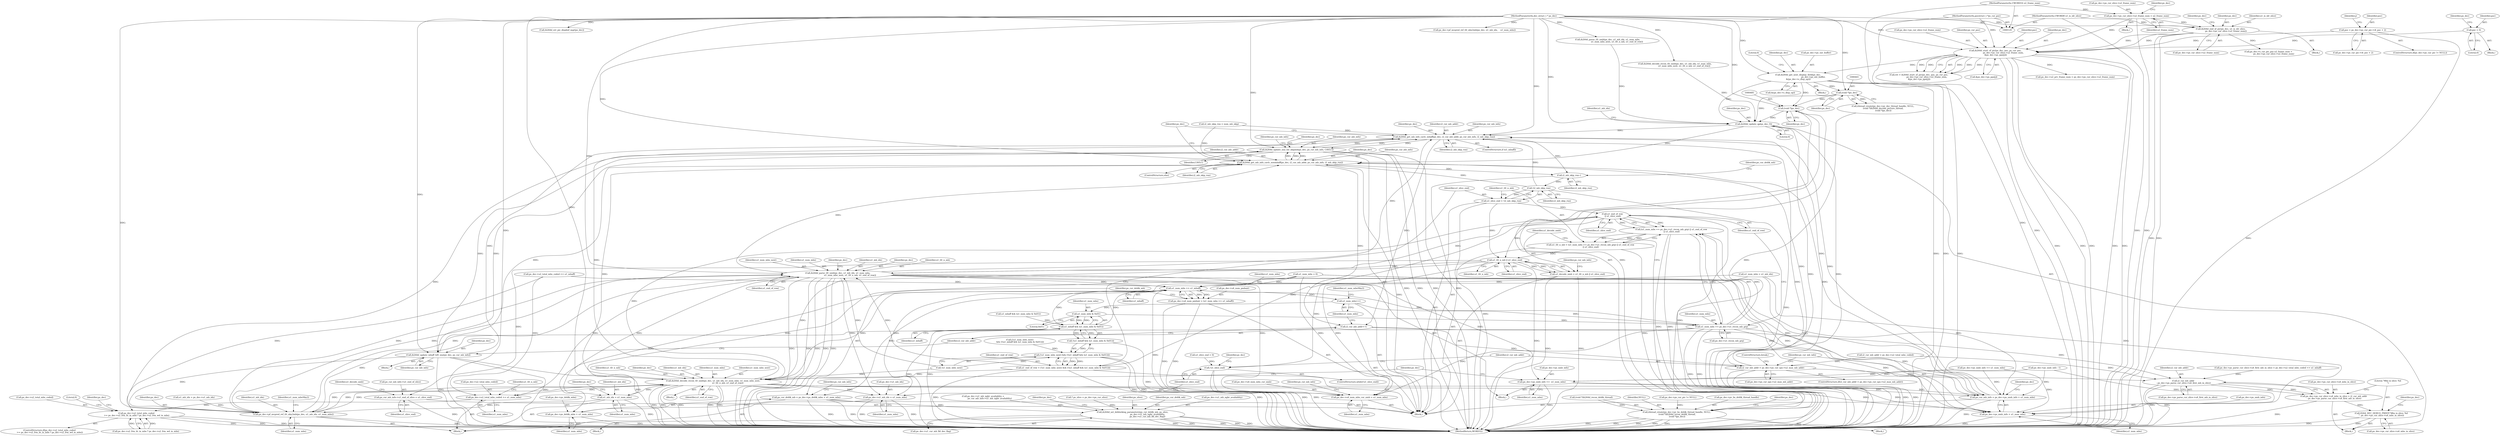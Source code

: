 digraph "0_Android_a78887bcffbc2995cf9ed72e0697acf560875e9e_1@pointer" {
"1000484" [label="(Call,(void *)ps_dec)"];
"1000385" [label="(Call,ih264d_get_next_display_field(ps_dec,\n                                              ps_dec->ps_out_buffer,\n &(ps_dec->s_disp_op)))"];
"1000346" [label="(Call,ih264d_start_of_pic(ps_dec, poc, ps_cur_poc,\n                        ps_dec->ps_cur_slice->u2_frame_num,\n &ps_dec->ps_pps[j]))"];
"1000234" [label="(Call,ih264d_end_of_pic(ps_dec, u1_is_idr_slice,\n                ps_dec->ps_cur_slice->u2_frame_num))"];
"1000130" [label="(MethodParameterIn,dec_struct_t * ps_dec)"];
"1000132" [label="(MethodParameterIn,UWORD8 u1_is_idr_slice)"];
"1000221" [label="(Call,ps_dec->ps_cur_slice->u2_frame_num = u2_frame_num)"];
"1000133" [label="(MethodParameterIn,UWORD16 u2_frame_num)"];
"1000288" [label="(Call,poc = ps_dec->ps_cur_pic->i4_poc + 2)"];
"1000257" [label="(Call,poc = 0)"];
"1000134" [label="(MethodParameterIn,pocstruct_t *ps_cur_poc)"];
"1000440" [label="(Call,(void *)ps_dec)"];
"1000476" [label="(Call,ithread_create(ps_dec->pv_bs_deblk_thread_handle, NULL,\n (void *)ih264d_recon_deblk_thread,\n (void *)ps_dec))"];
"1000958" [label="(Call,ih264d_update_qp(ps_dec, 0))"];
"1001056" [label="(Call,ih264d_get_mb_info_cavlc_mbaff(ps_dec, i2_cur_mb_addr, ps_cur_mb_info, i2_mb_skip_run))"];
"1001127" [label="(Call,ih264d_update_nnz_for_skipmb(ps_dec, ps_cur_mb_info, CAVLC))"];
"1001062" [label="(Call,ih264d_get_mb_info_cavlc_nonmbaff(ps_dec, i2_cur_mb_addr, ps_cur_mb_info, i2_mb_skip_run))"];
"1001143" [label="(Call,i2_mb_skip_run--)"];
"1001188" [label="(Call,!i2_mb_skip_run)"];
"1001186" [label="(Call,u1_slice_end = !i2_mb_skip_run)"];
"1001198" [label="(Call,u1_end_of_row\n || u1_slice_end)"];
"1001192" [label="(Call,(u1_num_mbs == ps_dec->u1_recon_mb_grp) || u1_end_of_row\n || u1_slice_end)"];
"1001190" [label="(Call,u1_tfr_n_mb = (u1_num_mbs == ps_dec->u1_recon_mb_grp) || u1_end_of_row\n || u1_slice_end)"];
"1001203" [label="(Call,u1_tfr_n_mb || u1_slice_end)"];
"1000995" [label="(Call,!u1_slice_end)"];
"1001201" [label="(Call,u1_decode_nmb = u1_tfr_n_mb || u1_slice_end)"];
"1001206" [label="(Call,ps_cur_mb_info->u1_end_of_slice = u1_slice_end)"];
"1001238" [label="(Call,ih264d_parse_tfr_nmb(ps_dec, u1_mb_idx, u1_num_mbs,\n                                     u1_num_mbs_next, u1_tfr_n_mb, u1_end_of_row))"];
"1001008" [label="(Call,ps_cur_mb_info = ps_dec->ps_nmb_info + u1_num_mbs)"];
"1001010" [label="(Call,ps_dec->ps_nmb_info + u1_num_mbs)"];
"1001015" [label="(Call,ps_dec->u4_num_mbs_cur_nmb = u1_num_mbs)"];
"1001029" [label="(Call,u1_num_mbs >> u1_mbaff)"];
"1001025" [label="(Call,ps_dec->u4_num_pmbair = (u1_num_mbs >> u1_mbaff))"];
"1001032" [label="(Call,ps_cur_deblk_mb = ps_dec->ps_deblk_mbn + u1_num_mbs)"];
"1001074" [label="(Call,ih264d_set_deblocking_parameters(ps_cur_deblk_mb, ps_slice,\n                                             ps_dec->u1_mb_ngbr_availablity,\n                                             ps_dec->u1_cur_mb_fld_dec_flag))"];
"1001034" [label="(Call,ps_dec->ps_deblk_mbn + u1_num_mbs)"];
"1001160" [label="(Call,u1_num_mbs++)"];
"1001183" [label="(Call,u1_num_mbs & 0x01)"];
"1001181" [label="(Call,u1_mbaff && (u1_num_mbs & 0x01))"];
"1001180" [label="(Call,!(u1_mbaff && (u1_num_mbs & 0x01)))"];
"1001177" [label="(Call,(!u1_num_mbs_next) && (!(u1_mbaff && (u1_num_mbs & 0x01))))"];
"1001175" [label="(Call,u1_end_of_row = (!u1_num_mbs_next) && (!(u1_mbaff && (u1_num_mbs & 0x01))))"];
"1001252" [label="(Call,ih264d_decode_recon_tfr_nmb(ps_dec, u1_mb_idx, u1_num_mbs, u1_num_mbs_next,\n                                            u1_tfr_n_mb, u1_end_of_row))"];
"1001259" [label="(Call,ps_dec->u2_total_mbs_coded += u1_num_mbs)"];
"1001331" [label="(Call,ps_dec->u2_total_mbs_coded\n >= ps_dec->u2_frm_ht_in_mbs * ps_dec->u2_frm_wd_in_mbs)"];
"1001269" [label="(Call,u1_mb_idx = u1_num_mbs)"];
"1001214" [label="(Call,ps_dec->pf_mvpred_ref_tfr_nby2mb(ps_dec, u1_mb_idx, u1_num_mbs))"];
"1001272" [label="(Call,ps_dec->u1_mb_idx = u1_num_mbs)"];
"1001193" [label="(Call,u1_num_mbs == ps_dec->u1_recon_mb_grp)"];
"1001245" [label="(Call,ps_dec->ps_nmb_info +=  u1_num_mbs)"];
"1001158" [label="(Call,i2_cur_mb_addr++)"];
"1001000" [label="(Call,i2_cur_mb_addr > ps_dec->ps_cur_sps->u2_max_mb_addr)"];
"1001288" [label="(Call,i2_cur_mb_addr\n - ps_dec->ps_parse_cur_slice->u4_first_mb_in_slice)"];
"1001282" [label="(Call,ps_dec->ps_cur_slice->u4_mbs_in_slice = i2_cur_mb_addr\n - ps_dec->ps_parse_cur_slice->u4_first_mb_in_slice)"];
"1001295" [label="(Call,H264_DEC_DEBUG_PRINT(\"Mbs in slice: %d\n\", ps_dec->ps_cur_slice->u4_mbs_in_slice))"];
"1001155" [label="(Call,ih264d_update_mbaff_left_nnz(ps_dec, ps_cur_mb_info))"];
"1001296" [label="(Literal,\"Mbs in slice: %d\n\")"];
"1000242" [label="(Call,ps_dec->s_cur_pic_poc.u2_frame_num =\n                ps_dec->ps_cur_slice->u2_frame_num)"];
"1000385" [label="(Call,ih264d_get_next_display_field(ps_dec,\n                                              ps_dec->ps_out_buffer,\n &(ps_dec->s_disp_op)))"];
"1001065" [label="(Identifier,ps_cur_mb_info)"];
"1001212" [label="(Identifier,u1_decode_nmb)"];
"1001192" [label="(Call,(u1_num_mbs == ps_dec->u1_recon_mb_grp) || u1_end_of_row\n || u1_slice_end)"];
"1000486" [label="(Identifier,ps_dec)"];
"1000349" [label="(Identifier,ps_cur_poc)"];
"1000220" [label="(Block,)"];
"1001256" [label="(Identifier,u1_num_mbs_next)"];
"1000258" [label="(Identifier,poc)"];
"1001206" [label="(Call,ps_cur_mb_info->u1_end_of_slice = u1_slice_end)"];
"1001159" [label="(Identifier,i2_cur_mb_addr)"];
"1000257" [label="(Call,poc = 0)"];
"1001202" [label="(Identifier,u1_decode_nmb)"];
"1000386" [label="(Identifier,ps_dec)"];
"1001215" [label="(Identifier,ps_dec)"];
"1001144" [label="(Identifier,i2_mb_skip_run)"];
"1001130" [label="(Identifier,CAVLC)"];
"1001240" [label="(Identifier,u1_mb_idx)"];
"1001252" [label="(Call,ih264d_decode_recon_tfr_nmb(ps_dec, u1_mb_idx, u1_num_mbs, u1_num_mbs_next,\n                                            u1_tfr_n_mb, u1_end_of_row))"];
"1001073" [label="(Block,)"];
"1000290" [label="(Call,ps_dec->ps_cur_pic->i4_poc + 2)"];
"1001064" [label="(Identifier,i2_cur_mb_addr)"];
"1001025" [label="(Call,ps_dec->u4_num_pmbair = (u1_num_mbs >> u1_mbaff))"];
"1000390" [label="(Call,&(ps_dec->s_disp_op))"];
"1000346" [label="(Call,ih264d_start_of_pic(ps_dec, poc, ps_cur_poc,\n                        ps_dec->ps_cur_slice->u2_frame_num,\n &ps_dec->ps_pps[j]))"];
"1001203" [label="(Call,u1_tfr_n_mb || u1_slice_end)"];
"1001208" [label="(Identifier,ps_cur_mb_info)"];
"1001274" [label="(Identifier,ps_dec)"];
"1001214" [label="(Call,ps_dec->pf_mvpred_ref_tfr_nby2mb(ps_dec, u1_mb_idx, u1_num_mbs))"];
"1001074" [label="(Call,ih264d_set_deblocking_parameters(ps_cur_deblk_mb, ps_slice,\n                                             ps_dec->u1_mb_ngbr_availablity,\n                                             ps_dec->u1_cur_mb_fld_dec_flag))"];
"1001129" [label="(Identifier,ps_cur_mb_info)"];
"1001161" [label="(Identifier,u1_num_mbs)"];
"1000573" [label="(Call,ps_dec->u1_mb_ngbr_availablity =\n                    ps_cur_mb_info->u1_mb_ngbr_availablity)"];
"1001177" [label="(Call,(!u1_num_mbs_next) && (!(u1_mbaff && (u1_num_mbs & 0x01))))"];
"1000344" [label="(Call,ret = ih264d_start_of_pic(ps_dec, poc, ps_cur_poc,\n                        ps_dec->ps_cur_slice->u2_frame_num,\n &ps_dec->ps_pps[j]))"];
"1000541" [label="(Call,ps_dec->ps_nmb_info - 1)"];
"1001349" [label="(Literal,0)"];
"1001085" [label="(Identifier,ps_dec)"];
"1000470" [label="(Block,)"];
"1001175" [label="(Call,u1_end_of_row = (!u1_num_mbs_next) && (!(u1_mbaff && (u1_num_mbs & 0x01))))"];
"1000233" [label="(Block,)"];
"1001019" [label="(Identifier,u1_num_mbs)"];
"1001195" [label="(Call,ps_dec->u1_recon_mb_grp)"];
"1000634" [label="(Call,(!u1_num_mbs_next)\n && (!(u1_mbaff && (u1_num_mbs & 0x01))))"];
"1000958" [label="(Call,ih264d_update_qp(ps_dec, 0))"];
"1000132" [label="(MethodParameterIn,UWORD8 u1_is_idr_slice)"];
"1001063" [label="(Identifier,ps_dec)"];
"1001002" [label="(Call,ps_dec->ps_cur_sps->u2_max_mb_addr)"];
"1001035" [label="(Call,ps_dec->ps_deblk_mbn)"];
"1000234" [label="(Call,ih264d_end_of_pic(ps_dec, u1_is_idr_slice,\n                ps_dec->ps_cur_slice->u2_frame_num))"];
"1000484" [label="(Call,(void *)ps_dec)"];
"1001157" [label="(Identifier,ps_cur_mb_info)"];
"1001204" [label="(Identifier,u1_tfr_n_mb)"];
"1001289" [label="(Identifier,i2_cur_mb_addr)"];
"1001350" [label="(MethodReturn,WORD32)"];
"1001057" [label="(Identifier,ps_dec)"];
"1000236" [label="(Identifier,u1_is_idr_slice)"];
"1001261" [label="(Identifier,ps_dec)"];
"1000227" [label="(Identifier,u2_frame_num)"];
"1001014" [label="(Identifier,u1_num_mbs)"];
"1001245" [label="(Call,ps_dec->ps_nmb_info +=  u1_num_mbs)"];
"1001239" [label="(Identifier,ps_dec)"];
"1001259" [label="(Call,ps_dec->u2_total_mbs_coded += u1_num_mbs)"];
"1001295" [label="(Call,H264_DEC_DEBUG_PRINT(\"Mbs in slice: %d\n\", ps_dec->ps_cur_slice->u4_mbs_in_slice))"];
"1001237" [label="(Block,)"];
"1001331" [label="(Call,ps_dec->u2_total_mbs_coded\n >= ps_dec->u2_frm_ht_in_mbs * ps_dec->u2_frm_wd_in_mbs)"];
"1000971" [label="(Call,u1_num_mbs = u1_mb_idx)"];
"1001246" [label="(Call,ps_dec->ps_nmb_info)"];
"1001160" [label="(Call,u1_num_mbs++)"];
"1000962" [label="(Identifier,u1_mb_idx)"];
"1001243" [label="(Identifier,u1_tfr_n_mb)"];
"1001304" [label="(Identifier,ps_dec)"];
"1001265" [label="(Identifier,u1_tfr_n_mb)"];
"1000205" [label="(Call,ih264d_err_pic_dispbuf_mgr(ps_dec))"];
"1001242" [label="(Identifier,u1_num_mbs_next)"];
"1001345" [label="(Identifier,ps_dec)"];
"1001060" [label="(Identifier,i2_mb_skip_run)"];
"1000432" [label="(Call,ithread_create(ps_dec->pv_dec_thread_handle, NULL,\n (void *)ih264d_decode_picture_thread,\n (void *)ps_dec))"];
"1001244" [label="(Identifier,u1_end_of_row)"];
"1001022" [label="(Identifier,ps_cur_mb_info)"];
"1000164" [label="(Call,* ps_slice = ps_dec->ps_cur_slice)"];
"1000136" [label="(Block,)"];
"1001011" [label="(Call,ps_dec->ps_nmb_info)"];
"1001008" [label="(Call,ps_cur_mb_info = ps_dec->ps_nmb_info + u1_num_mbs)"];
"1000477" [label="(Call,ps_dec->pv_bs_deblk_thread_handle)"];
"1000245" [label="(Identifier,ps_dec)"];
"1001241" [label="(Identifier,u1_num_mbs)"];
"1001186" [label="(Call,u1_slice_end = !i2_mb_skip_run)"];
"1000489" [label="(Identifier,ps_dec)"];
"1001076" [label="(Identifier,ps_slice)"];
"1001155" [label="(Call,ih264d_update_mbaff_left_nnz(ps_dec, ps_cur_mb_info))"];
"1001181" [label="(Call,u1_mbaff && (u1_num_mbs & 0x01))"];
"1001263" [label="(Identifier,u1_num_mbs)"];
"1000959" [label="(Identifier,ps_dec)"];
"1001066" [label="(Identifier,i2_mb_skip_run)"];
"1000869" [label="(Call,ps_dec->ps_parse_cur_slice->u4_first_mb_in_slice = ps_dec->u2_total_mbs_coded << u1_mbaff)"];
"1000263" [label="(Identifier,ps_dec)"];
"1000288" [label="(Call,poc = ps_dec->ps_cur_pic->i4_poc + 2)"];
"1000231" [label="(Identifier,ps_dec)"];
"1001134" [label="(Identifier,ps_cur_mb_info)"];
"1000994" [label="(ControlStructure,while(!u1_slice_end))"];
"1001279" [label="(Identifier,ps_dec)"];
"1001185" [label="(Literal,0x01)"];
"1001187" [label="(Identifier,u1_slice_end)"];
"1000348" [label="(Identifier,poc)"];
"1000387" [label="(Call,ps_dec->ps_out_buffer)"];
"1001080" [label="(Call,ps_dec->u1_cur_mb_fld_dec_flag)"];
"1000961" [label="(Call,u1_mb_idx = ps_dec->u1_mb_idx)"];
"1001191" [label="(Identifier,u1_tfr_n_mb)"];
"1001332" [label="(Call,ps_dec->u2_total_mbs_coded)"];
"1001062" [label="(Call,ih264d_get_mb_info_cavlc_nonmbaff(ps_dec, i2_cur_mb_addr, ps_cur_mb_info, i2_mb_skip_run))"];
"1001257" [label="(Identifier,u1_tfr_n_mb)"];
"1001033" [label="(Identifier,ps_cur_deblk_mb)"];
"1001147" [label="(Identifier,ps_cur_deblk_mb)"];
"1001007" [label="(ControlStructure,break;)"];
"1001193" [label="(Call,u1_num_mbs == ps_dec->u1_recon_mb_grp)"];
"1001163" [label="(Identifier,u1_num_mbsNby2)"];
"1000130" [label="(MethodParameterIn,dec_struct_t * ps_dec)"];
"1001184" [label="(Identifier,u1_num_mbs)"];
"1001189" [label="(Identifier,i2_mb_skip_run)"];
"1000666" [label="(Call,ps_dec->ps_nmb_info += u1_num_mbs)"];
"1000222" [label="(Call,ps_dec->ps_cur_slice->u2_frame_num)"];
"1001330" [label="(ControlStructure,if(ps_dec->u2_total_mbs_coded\n >= ps_dec->u2_frm_ht_in_mbs * ps_dec->u2_frm_wd_in_mbs))"];
"1001009" [label="(Identifier,ps_cur_mb_info)"];
"1001194" [label="(Identifier,u1_num_mbs)"];
"1000995" [label="(Call,!u1_slice_end)"];
"1000480" [label="(Identifier,NULL)"];
"1001217" [label="(Identifier,u1_num_mbs)"];
"1000875" [label="(Call,ps_dec->u2_total_mbs_coded << u1_mbaff)"];
"1001058" [label="(Identifier,i2_cur_mb_addr)"];
"1001251" [label="(Block,)"];
"1000289" [label="(Identifier,poc)"];
"1001075" [label="(Identifier,ps_cur_deblk_mb)"];
"1001210" [label="(Identifier,u1_slice_end)"];
"1001253" [label="(Identifier,ps_dec)"];
"1001254" [label="(Identifier,u1_mb_idx)"];
"1001183" [label="(Call,u1_num_mbs & 0x01)"];
"1000133" [label="(MethodParameterIn,UWORD16 u2_frame_num)"];
"1001270" [label="(Identifier,u1_mb_idx)"];
"1000860" [label="(Call,ps_dec->u2_prv_frame_num = ps_dec->ps_cur_slice->u2_frame_num)"];
"1000996" [label="(Identifier,u1_slice_end)"];
"1001178" [label="(Call,!u1_num_mbs_next)"];
"1001026" [label="(Call,ps_dec->u4_num_pmbair)"];
"1001249" [label="(Identifier,u1_num_mbs)"];
"1001276" [label="(Identifier,u1_num_mbs)"];
"1001238" [label="(Call,ih264d_parse_tfr_nmb(ps_dec, u1_mb_idx, u1_num_mbs,\n                                     u1_num_mbs_next, u1_tfr_n_mb, u1_end_of_row))"];
"1001015" [label="(Call,ps_dec->u4_num_mbs_cur_nmb = u1_num_mbs)"];
"1001199" [label="(Identifier,u1_end_of_row)"];
"1001205" [label="(Identifier,u1_slice_end)"];
"1000476" [label="(Call,ithread_create(ps_dec->pv_bs_deblk_thread_handle, NULL,\n (void *)ih264d_recon_deblk_thread,\n (void *)ps_dec))"];
"1001128" [label="(Identifier,ps_dec)"];
"1000999" [label="(ControlStructure,if(i2_cur_mb_addr > ps_dec->ps_cur_sps->u2_max_mb_addr))"];
"1001056" [label="(Call,ih264d_get_mb_info_cavlc_mbaff(ps_dec, i2_cur_mb_addr, ps_cur_mb_info, i2_mb_skip_run))"];
"1000282" [label="(ControlStructure,if(ps_dec->ps_cur_pic != NULL))"];
"1000347" [label="(Identifier,ps_dec)"];
"1001207" [label="(Call,ps_cur_mb_info->u1_end_of_slice)"];
"1000253" [label="(Block,)"];
"1001247" [label="(Identifier,ps_dec)"];
"1001041" [label="(Identifier,ps_cur_mb_info)"];
"1001077" [label="(Call,ps_dec->u1_mb_ngbr_availablity)"];
"1001176" [label="(Identifier,u1_end_of_row)"];
"1001260" [label="(Call,ps_dec->u2_total_mbs_coded)"];
"1001288" [label="(Call,i2_cur_mb_addr\n - ps_dec->ps_parse_cur_slice->u4_first_mb_in_slice)"];
"1000283" [label="(Call,ps_dec->ps_cur_pic != NULL)"];
"1000134" [label="(MethodParameterIn,pocstruct_t *ps_cur_poc)"];
"1001297" [label="(Call,ps_dec->ps_cur_slice->u4_mbs_in_slice)"];
"1001290" [label="(Call,ps_dec->ps_parse_cur_slice->u4_first_mb_in_slice)"];
"1001054" [label="(ControlStructure,if (u1_mbaff))"];
"1000974" [label="(Call,u1_slice_end = 0)"];
"1001283" [label="(Call,ps_dec->ps_cur_slice->u4_mbs_in_slice)"];
"1001127" [label="(Call,ih264d_update_nnz_for_skipmb(ps_dec, ps_cur_mb_info, CAVLC))"];
"1000997" [label="(Block,)"];
"1000259" [label="(Literal,0)"];
"1001271" [label="(Identifier,u1_num_mbs)"];
"1001198" [label="(Call,u1_end_of_row\n || u1_slice_end)"];
"1000384" [label="(Block,)"];
"1001038" [label="(Identifier,u1_num_mbs)"];
"1000612" [label="(Call,ps_dec->pf_mvpred_ref_tfr_nby2mb(ps_dec, u1_mb_idx,    u1_num_mbs))"];
"1001061" [label="(ControlStructure,else)"];
"1000481" [label="(Call,(void *)ih264d_recon_deblk_thread)"];
"1001201" [label="(Call,u1_decode_nmb = u1_tfr_n_mb || u1_slice_end)"];
"1001180" [label="(Call,!(u1_mbaff && (u1_num_mbs & 0x01)))"];
"1000355" [label="(Call,&ps_dec->ps_pps[j])"];
"1000960" [label="(Literal,0)"];
"1001059" [label="(Identifier,ps_cur_mb_info)"];
"1001017" [label="(Identifier,ps_dec)"];
"1000221" [label="(Call,ps_dec->ps_cur_slice->u2_frame_num = u2_frame_num)"];
"1001216" [label="(Identifier,u1_mb_idx)"];
"1001255" [label="(Identifier,u1_num_mbs)"];
"1001034" [label="(Call,ps_dec->ps_deblk_mbn + u1_num_mbs)"];
"1001335" [label="(Call,ps_dec->u2_frm_ht_in_mbs * ps_dec->u2_frm_wd_in_mbs)"];
"1001190" [label="(Call,u1_tfr_n_mb = (u1_num_mbs == ps_dec->u1_recon_mb_grp) || u1_end_of_row\n || u1_slice_end)"];
"1001032" [label="(Call,ps_cur_deblk_mb = ps_dec->ps_deblk_mbn + u1_num_mbs)"];
"1001272" [label="(Call,ps_dec->u1_mb_idx = u1_num_mbs)"];
"1001219" [label="(Identifier,u1_num_mbsNby2)"];
"1001156" [label="(Identifier,ps_dec)"];
"1001158" [label="(Call,i2_cur_mb_addr++)"];
"1001269" [label="(Call,u1_mb_idx = u1_num_mbs)"];
"1001029" [label="(Call,u1_num_mbs >> u1_mbaff)"];
"1001282" [label="(Call,ps_dec->ps_cur_slice->u4_mbs_in_slice = i2_cur_mb_addr\n - ps_dec->ps_parse_cur_slice->u4_first_mb_in_slice)"];
"1001001" [label="(Identifier,i2_cur_mb_addr)"];
"1000298" [label="(Identifier,j)"];
"1000396" [label="(Literal,0)"];
"1000237" [label="(Call,ps_dec->ps_cur_slice->u2_frame_num)"];
"1001200" [label="(Identifier,u1_slice_end)"];
"1001266" [label="(Call,u1_num_mbs = 0)"];
"1000638" [label="(Call,u1_mbaff && (u1_num_mbs & 0x01))"];
"1001154" [label="(Block,)"];
"1001182" [label="(Identifier,u1_mbaff)"];
"1000991" [label="(Call,i2_mb_skip_run = num_mb_skip)"];
"1000986" [label="(Call,i2_cur_mb_addr = ps_dec->u2_total_mbs_coded)"];
"1000659" [label="(Call,ih264d_parse_tfr_nmb(ps_dec, u1_mb_idx, u1_num_mbs,\n                            u1_num_mbs_next, u1_tfr_n_mb, u1_end_of_row))"];
"1000235" [label="(Identifier,ps_dec)"];
"1001000" [label="(Call,i2_cur_mb_addr > ps_dec->ps_cur_sps->u2_max_mb_addr)"];
"1001016" [label="(Call,ps_dec->u4_num_mbs_cur_nmb)"];
"1000350" [label="(Call,ps_dec->ps_cur_slice->u2_frame_num)"];
"1001143" [label="(Call,i2_mb_skip_run--)"];
"1001031" [label="(Identifier,u1_mbaff)"];
"1001030" [label="(Identifier,u1_num_mbs)"];
"1001213" [label="(Block,)"];
"1000440" [label="(Call,(void *)ps_dec)"];
"1001010" [label="(Call,ps_dec->ps_nmb_info + u1_num_mbs)"];
"1001258" [label="(Identifier,u1_end_of_row)"];
"1001273" [label="(Call,ps_dec->u1_mb_idx)"];
"1000673" [label="(Call,ih264d_decode_recon_tfr_nmb(ps_dec, u1_mb_idx, u1_num_mbs,\n                            u1_num_mbs_next, u1_tfr_n_mb, u1_end_of_row))"];
"1001188" [label="(Call,!i2_mb_skip_run)"];
"1000442" [label="(Identifier,ps_dec)"];
"1001070" [label="(Identifier,ps_dec)"];
"1000484" -> "1000476"  [label="AST: "];
"1000484" -> "1000486"  [label="CFG: "];
"1000485" -> "1000484"  [label="AST: "];
"1000486" -> "1000484"  [label="AST: "];
"1000476" -> "1000484"  [label="CFG: "];
"1000484" -> "1000476"  [label="DDG: "];
"1000385" -> "1000484"  [label="DDG: "];
"1000440" -> "1000484"  [label="DDG: "];
"1000130" -> "1000484"  [label="DDG: "];
"1000484" -> "1000958"  [label="DDG: "];
"1000385" -> "1000384"  [label="AST: "];
"1000385" -> "1000390"  [label="CFG: "];
"1000386" -> "1000385"  [label="AST: "];
"1000387" -> "1000385"  [label="AST: "];
"1000390" -> "1000385"  [label="AST: "];
"1000396" -> "1000385"  [label="CFG: "];
"1000385" -> "1001350"  [label="DDG: "];
"1000385" -> "1001350"  [label="DDG: "];
"1000385" -> "1001350"  [label="DDG: "];
"1000346" -> "1000385"  [label="DDG: "];
"1000130" -> "1000385"  [label="DDG: "];
"1000385" -> "1000440"  [label="DDG: "];
"1000385" -> "1000958"  [label="DDG: "];
"1000346" -> "1000344"  [label="AST: "];
"1000346" -> "1000355"  [label="CFG: "];
"1000347" -> "1000346"  [label="AST: "];
"1000348" -> "1000346"  [label="AST: "];
"1000349" -> "1000346"  [label="AST: "];
"1000350" -> "1000346"  [label="AST: "];
"1000355" -> "1000346"  [label="AST: "];
"1000344" -> "1000346"  [label="CFG: "];
"1000346" -> "1001350"  [label="DDG: "];
"1000346" -> "1001350"  [label="DDG: "];
"1000346" -> "1001350"  [label="DDG: "];
"1000346" -> "1001350"  [label="DDG: "];
"1000346" -> "1001350"  [label="DDG: "];
"1000346" -> "1000344"  [label="DDG: "];
"1000346" -> "1000344"  [label="DDG: "];
"1000346" -> "1000344"  [label="DDG: "];
"1000346" -> "1000344"  [label="DDG: "];
"1000346" -> "1000344"  [label="DDG: "];
"1000234" -> "1000346"  [label="DDG: "];
"1000234" -> "1000346"  [label="DDG: "];
"1000130" -> "1000346"  [label="DDG: "];
"1000288" -> "1000346"  [label="DDG: "];
"1000257" -> "1000346"  [label="DDG: "];
"1000134" -> "1000346"  [label="DDG: "];
"1000221" -> "1000346"  [label="DDG: "];
"1000346" -> "1000860"  [label="DDG: "];
"1000234" -> "1000233"  [label="AST: "];
"1000234" -> "1000237"  [label="CFG: "];
"1000235" -> "1000234"  [label="AST: "];
"1000236" -> "1000234"  [label="AST: "];
"1000237" -> "1000234"  [label="AST: "];
"1000245" -> "1000234"  [label="CFG: "];
"1000234" -> "1001350"  [label="DDG: "];
"1000234" -> "1001350"  [label="DDG: "];
"1000130" -> "1000234"  [label="DDG: "];
"1000132" -> "1000234"  [label="DDG: "];
"1000221" -> "1000234"  [label="DDG: "];
"1000234" -> "1000242"  [label="DDG: "];
"1000130" -> "1000129"  [label="AST: "];
"1000130" -> "1001350"  [label="DDG: "];
"1000130" -> "1000205"  [label="DDG: "];
"1000130" -> "1000440"  [label="DDG: "];
"1000130" -> "1000612"  [label="DDG: "];
"1000130" -> "1000659"  [label="DDG: "];
"1000130" -> "1000673"  [label="DDG: "];
"1000130" -> "1000958"  [label="DDG: "];
"1000130" -> "1001056"  [label="DDG: "];
"1000130" -> "1001062"  [label="DDG: "];
"1000130" -> "1001127"  [label="DDG: "];
"1000130" -> "1001155"  [label="DDG: "];
"1000130" -> "1001214"  [label="DDG: "];
"1000130" -> "1001238"  [label="DDG: "];
"1000130" -> "1001252"  [label="DDG: "];
"1000132" -> "1000129"  [label="AST: "];
"1000132" -> "1001350"  [label="DDG: "];
"1000221" -> "1000220"  [label="AST: "];
"1000221" -> "1000227"  [label="CFG: "];
"1000222" -> "1000221"  [label="AST: "];
"1000227" -> "1000221"  [label="AST: "];
"1000231" -> "1000221"  [label="CFG: "];
"1000221" -> "1001350"  [label="DDG: "];
"1000133" -> "1000221"  [label="DDG: "];
"1000133" -> "1000129"  [label="AST: "];
"1000133" -> "1001350"  [label="DDG: "];
"1000288" -> "1000282"  [label="AST: "];
"1000288" -> "1000290"  [label="CFG: "];
"1000289" -> "1000288"  [label="AST: "];
"1000290" -> "1000288"  [label="AST: "];
"1000298" -> "1000288"  [label="CFG: "];
"1000288" -> "1001350"  [label="DDG: "];
"1000257" -> "1000253"  [label="AST: "];
"1000257" -> "1000259"  [label="CFG: "];
"1000258" -> "1000257"  [label="AST: "];
"1000259" -> "1000257"  [label="AST: "];
"1000263" -> "1000257"  [label="CFG: "];
"1000134" -> "1000129"  [label="AST: "];
"1000134" -> "1001350"  [label="DDG: "];
"1000440" -> "1000432"  [label="AST: "];
"1000440" -> "1000442"  [label="CFG: "];
"1000441" -> "1000440"  [label="AST: "];
"1000442" -> "1000440"  [label="AST: "];
"1000432" -> "1000440"  [label="CFG: "];
"1000440" -> "1000432"  [label="DDG: "];
"1000440" -> "1000958"  [label="DDG: "];
"1000476" -> "1000470"  [label="AST: "];
"1000477" -> "1000476"  [label="AST: "];
"1000480" -> "1000476"  [label="AST: "];
"1000481" -> "1000476"  [label="AST: "];
"1000489" -> "1000476"  [label="CFG: "];
"1000476" -> "1001350"  [label="DDG: "];
"1000476" -> "1001350"  [label="DDG: "];
"1000476" -> "1001350"  [label="DDG: "];
"1000476" -> "1001350"  [label="DDG: "];
"1000476" -> "1001350"  [label="DDG: "];
"1000432" -> "1000476"  [label="DDG: "];
"1000283" -> "1000476"  [label="DDG: "];
"1000481" -> "1000476"  [label="DDG: "];
"1000958" -> "1000136"  [label="AST: "];
"1000958" -> "1000960"  [label="CFG: "];
"1000959" -> "1000958"  [label="AST: "];
"1000960" -> "1000958"  [label="AST: "];
"1000962" -> "1000958"  [label="CFG: "];
"1000958" -> "1001350"  [label="DDG: "];
"1000958" -> "1001350"  [label="DDG: "];
"1000659" -> "1000958"  [label="DDG: "];
"1000673" -> "1000958"  [label="DDG: "];
"1000958" -> "1001056"  [label="DDG: "];
"1000958" -> "1001062"  [label="DDG: "];
"1001056" -> "1001054"  [label="AST: "];
"1001056" -> "1001060"  [label="CFG: "];
"1001057" -> "1001056"  [label="AST: "];
"1001058" -> "1001056"  [label="AST: "];
"1001059" -> "1001056"  [label="AST: "];
"1001060" -> "1001056"  [label="AST: "];
"1001070" -> "1001056"  [label="CFG: "];
"1001056" -> "1001350"  [label="DDG: "];
"1001252" -> "1001056"  [label="DDG: "];
"1001155" -> "1001056"  [label="DDG: "];
"1001238" -> "1001056"  [label="DDG: "];
"1001127" -> "1001056"  [label="DDG: "];
"1001000" -> "1001056"  [label="DDG: "];
"1001008" -> "1001056"  [label="DDG: "];
"1001188" -> "1001056"  [label="DDG: "];
"1000991" -> "1001056"  [label="DDG: "];
"1001056" -> "1001127"  [label="DDG: "];
"1001056" -> "1001127"  [label="DDG: "];
"1001056" -> "1001143"  [label="DDG: "];
"1001056" -> "1001158"  [label="DDG: "];
"1001127" -> "1000997"  [label="AST: "];
"1001127" -> "1001130"  [label="CFG: "];
"1001128" -> "1001127"  [label="AST: "];
"1001129" -> "1001127"  [label="AST: "];
"1001130" -> "1001127"  [label="AST: "];
"1001134" -> "1001127"  [label="CFG: "];
"1001127" -> "1001350"  [label="DDG: "];
"1001127" -> "1001350"  [label="DDG: "];
"1001127" -> "1001350"  [label="DDG: "];
"1001127" -> "1001350"  [label="DDG: "];
"1001127" -> "1001062"  [label="DDG: "];
"1001062" -> "1001127"  [label="DDG: "];
"1001062" -> "1001127"  [label="DDG: "];
"1001127" -> "1001155"  [label="DDG: "];
"1001127" -> "1001155"  [label="DDG: "];
"1001127" -> "1001214"  [label="DDG: "];
"1001062" -> "1001061"  [label="AST: "];
"1001062" -> "1001066"  [label="CFG: "];
"1001063" -> "1001062"  [label="AST: "];
"1001064" -> "1001062"  [label="AST: "];
"1001065" -> "1001062"  [label="AST: "];
"1001066" -> "1001062"  [label="AST: "];
"1001070" -> "1001062"  [label="CFG: "];
"1001062" -> "1001350"  [label="DDG: "];
"1001252" -> "1001062"  [label="DDG: "];
"1001155" -> "1001062"  [label="DDG: "];
"1001238" -> "1001062"  [label="DDG: "];
"1001000" -> "1001062"  [label="DDG: "];
"1001008" -> "1001062"  [label="DDG: "];
"1001188" -> "1001062"  [label="DDG: "];
"1000991" -> "1001062"  [label="DDG: "];
"1001062" -> "1001143"  [label="DDG: "];
"1001062" -> "1001158"  [label="DDG: "];
"1001143" -> "1000997"  [label="AST: "];
"1001143" -> "1001144"  [label="CFG: "];
"1001144" -> "1001143"  [label="AST: "];
"1001147" -> "1001143"  [label="CFG: "];
"1001143" -> "1001188"  [label="DDG: "];
"1001188" -> "1001186"  [label="AST: "];
"1001188" -> "1001189"  [label="CFG: "];
"1001189" -> "1001188"  [label="AST: "];
"1001186" -> "1001188"  [label="CFG: "];
"1001188" -> "1001350"  [label="DDG: "];
"1001188" -> "1001186"  [label="DDG: "];
"1001186" -> "1000997"  [label="AST: "];
"1001187" -> "1001186"  [label="AST: "];
"1001191" -> "1001186"  [label="CFG: "];
"1001186" -> "1001350"  [label="DDG: "];
"1001186" -> "1001198"  [label="DDG: "];
"1001186" -> "1001203"  [label="DDG: "];
"1001198" -> "1001192"  [label="AST: "];
"1001198" -> "1001199"  [label="CFG: "];
"1001198" -> "1001200"  [label="CFG: "];
"1001199" -> "1001198"  [label="AST: "];
"1001200" -> "1001198"  [label="AST: "];
"1001192" -> "1001198"  [label="CFG: "];
"1001198" -> "1001350"  [label="DDG: "];
"1001198" -> "1001192"  [label="DDG: "];
"1001198" -> "1001192"  [label="DDG: "];
"1001175" -> "1001198"  [label="DDG: "];
"1001198" -> "1001203"  [label="DDG: "];
"1001198" -> "1001238"  [label="DDG: "];
"1001198" -> "1001252"  [label="DDG: "];
"1001192" -> "1001190"  [label="AST: "];
"1001192" -> "1001193"  [label="CFG: "];
"1001193" -> "1001192"  [label="AST: "];
"1001190" -> "1001192"  [label="CFG: "];
"1001192" -> "1001350"  [label="DDG: "];
"1001192" -> "1001350"  [label="DDG: "];
"1001192" -> "1001190"  [label="DDG: "];
"1001192" -> "1001190"  [label="DDG: "];
"1001193" -> "1001192"  [label="DDG: "];
"1001193" -> "1001192"  [label="DDG: "];
"1001190" -> "1000997"  [label="AST: "];
"1001191" -> "1001190"  [label="AST: "];
"1001202" -> "1001190"  [label="CFG: "];
"1001190" -> "1001350"  [label="DDG: "];
"1001190" -> "1001203"  [label="DDG: "];
"1001203" -> "1001201"  [label="AST: "];
"1001203" -> "1001204"  [label="CFG: "];
"1001203" -> "1001205"  [label="CFG: "];
"1001204" -> "1001203"  [label="AST: "];
"1001205" -> "1001203"  [label="AST: "];
"1001201" -> "1001203"  [label="CFG: "];
"1001203" -> "1001350"  [label="DDG: "];
"1001203" -> "1000995"  [label="DDG: "];
"1001203" -> "1001201"  [label="DDG: "];
"1001203" -> "1001201"  [label="DDG: "];
"1001203" -> "1001206"  [label="DDG: "];
"1001203" -> "1001238"  [label="DDG: "];
"1001203" -> "1001252"  [label="DDG: "];
"1000995" -> "1000994"  [label="AST: "];
"1000995" -> "1000996"  [label="CFG: "];
"1000996" -> "1000995"  [label="AST: "];
"1001001" -> "1000995"  [label="CFG: "];
"1001279" -> "1000995"  [label="CFG: "];
"1000995" -> "1001350"  [label="DDG: "];
"1000995" -> "1001350"  [label="DDG: "];
"1000974" -> "1000995"  [label="DDG: "];
"1001201" -> "1000997"  [label="AST: "];
"1001202" -> "1001201"  [label="AST: "];
"1001208" -> "1001201"  [label="CFG: "];
"1001201" -> "1001350"  [label="DDG: "];
"1001201" -> "1001350"  [label="DDG: "];
"1001206" -> "1000997"  [label="AST: "];
"1001206" -> "1001210"  [label="CFG: "];
"1001207" -> "1001206"  [label="AST: "];
"1001210" -> "1001206"  [label="AST: "];
"1001212" -> "1001206"  [label="CFG: "];
"1001206" -> "1001350"  [label="DDG: "];
"1001238" -> "1001237"  [label="AST: "];
"1001238" -> "1001244"  [label="CFG: "];
"1001239" -> "1001238"  [label="AST: "];
"1001240" -> "1001238"  [label="AST: "];
"1001241" -> "1001238"  [label="AST: "];
"1001242" -> "1001238"  [label="AST: "];
"1001243" -> "1001238"  [label="AST: "];
"1001244" -> "1001238"  [label="AST: "];
"1001247" -> "1001238"  [label="CFG: "];
"1001238" -> "1001350"  [label="DDG: "];
"1001238" -> "1001350"  [label="DDG: "];
"1001238" -> "1001350"  [label="DDG: "];
"1001238" -> "1001350"  [label="DDG: "];
"1001238" -> "1001350"  [label="DDG: "];
"1001238" -> "1001008"  [label="DDG: "];
"1001238" -> "1001010"  [label="DDG: "];
"1001238" -> "1001015"  [label="DDG: "];
"1001238" -> "1001029"  [label="DDG: "];
"1001214" -> "1001238"  [label="DDG: "];
"1001214" -> "1001238"  [label="DDG: "];
"1001214" -> "1001238"  [label="DDG: "];
"1001178" -> "1001238"  [label="DDG: "];
"1001175" -> "1001238"  [label="DDG: "];
"1001238" -> "1001245"  [label="DDG: "];
"1001238" -> "1001259"  [label="DDG: "];
"1001238" -> "1001269"  [label="DDG: "];
"1001238" -> "1001272"  [label="DDG: "];
"1001008" -> "1000997"  [label="AST: "];
"1001008" -> "1001010"  [label="CFG: "];
"1001009" -> "1001008"  [label="AST: "];
"1001010" -> "1001008"  [label="AST: "];
"1001017" -> "1001008"  [label="CFG: "];
"1001008" -> "1001350"  [label="DDG: "];
"1001245" -> "1001008"  [label="DDG: "];
"1000666" -> "1001008"  [label="DDG: "];
"1000541" -> "1001008"  [label="DDG: "];
"1000971" -> "1001008"  [label="DDG: "];
"1001193" -> "1001008"  [label="DDG: "];
"1001266" -> "1001008"  [label="DDG: "];
"1001252" -> "1001008"  [label="DDG: "];
"1001010" -> "1001014"  [label="CFG: "];
"1001011" -> "1001010"  [label="AST: "];
"1001014" -> "1001010"  [label="AST: "];
"1001010" -> "1001350"  [label="DDG: "];
"1001245" -> "1001010"  [label="DDG: "];
"1000666" -> "1001010"  [label="DDG: "];
"1000541" -> "1001010"  [label="DDG: "];
"1000971" -> "1001010"  [label="DDG: "];
"1001193" -> "1001010"  [label="DDG: "];
"1001266" -> "1001010"  [label="DDG: "];
"1001252" -> "1001010"  [label="DDG: "];
"1001015" -> "1000997"  [label="AST: "];
"1001015" -> "1001019"  [label="CFG: "];
"1001016" -> "1001015"  [label="AST: "];
"1001019" -> "1001015"  [label="AST: "];
"1001022" -> "1001015"  [label="CFG: "];
"1000971" -> "1001015"  [label="DDG: "];
"1001193" -> "1001015"  [label="DDG: "];
"1001266" -> "1001015"  [label="DDG: "];
"1001252" -> "1001015"  [label="DDG: "];
"1001029" -> "1001025"  [label="AST: "];
"1001029" -> "1001031"  [label="CFG: "];
"1001030" -> "1001029"  [label="AST: "];
"1001031" -> "1001029"  [label="AST: "];
"1001025" -> "1001029"  [label="CFG: "];
"1001029" -> "1001350"  [label="DDG: "];
"1001029" -> "1001025"  [label="DDG: "];
"1001029" -> "1001025"  [label="DDG: "];
"1000971" -> "1001029"  [label="DDG: "];
"1001193" -> "1001029"  [label="DDG: "];
"1001266" -> "1001029"  [label="DDG: "];
"1001252" -> "1001029"  [label="DDG: "];
"1001181" -> "1001029"  [label="DDG: "];
"1000875" -> "1001029"  [label="DDG: "];
"1001029" -> "1001032"  [label="DDG: "];
"1001029" -> "1001034"  [label="DDG: "];
"1001029" -> "1001160"  [label="DDG: "];
"1001029" -> "1001181"  [label="DDG: "];
"1001025" -> "1000997"  [label="AST: "];
"1001026" -> "1001025"  [label="AST: "];
"1001033" -> "1001025"  [label="CFG: "];
"1001025" -> "1001350"  [label="DDG: "];
"1001025" -> "1001350"  [label="DDG: "];
"1001032" -> "1000997"  [label="AST: "];
"1001032" -> "1001034"  [label="CFG: "];
"1001033" -> "1001032"  [label="AST: "];
"1001034" -> "1001032"  [label="AST: "];
"1001041" -> "1001032"  [label="CFG: "];
"1001032" -> "1001350"  [label="DDG: "];
"1001032" -> "1001350"  [label="DDG: "];
"1001032" -> "1001074"  [label="DDG: "];
"1001074" -> "1001073"  [label="AST: "];
"1001074" -> "1001080"  [label="CFG: "];
"1001075" -> "1001074"  [label="AST: "];
"1001076" -> "1001074"  [label="AST: "];
"1001077" -> "1001074"  [label="AST: "];
"1001080" -> "1001074"  [label="AST: "];
"1001085" -> "1001074"  [label="CFG: "];
"1001074" -> "1001350"  [label="DDG: "];
"1001074" -> "1001350"  [label="DDG: "];
"1001074" -> "1001350"  [label="DDG: "];
"1001074" -> "1001350"  [label="DDG: "];
"1001074" -> "1001350"  [label="DDG: "];
"1000164" -> "1001074"  [label="DDG: "];
"1000573" -> "1001074"  [label="DDG: "];
"1001034" -> "1001038"  [label="CFG: "];
"1001035" -> "1001034"  [label="AST: "];
"1001038" -> "1001034"  [label="AST: "];
"1001034" -> "1001350"  [label="DDG: "];
"1001160" -> "1000997"  [label="AST: "];
"1001160" -> "1001161"  [label="CFG: "];
"1001161" -> "1001160"  [label="AST: "];
"1001163" -> "1001160"  [label="CFG: "];
"1001160" -> "1001183"  [label="DDG: "];
"1001160" -> "1001193"  [label="DDG: "];
"1001183" -> "1001181"  [label="AST: "];
"1001183" -> "1001185"  [label="CFG: "];
"1001184" -> "1001183"  [label="AST: "];
"1001185" -> "1001183"  [label="AST: "];
"1001181" -> "1001183"  [label="CFG: "];
"1001183" -> "1001181"  [label="DDG: "];
"1001183" -> "1001181"  [label="DDG: "];
"1001183" -> "1001193"  [label="DDG: "];
"1001181" -> "1001180"  [label="AST: "];
"1001181" -> "1001182"  [label="CFG: "];
"1001182" -> "1001181"  [label="AST: "];
"1001180" -> "1001181"  [label="CFG: "];
"1001181" -> "1001350"  [label="DDG: "];
"1001181" -> "1001350"  [label="DDG: "];
"1001181" -> "1001180"  [label="DDG: "];
"1001181" -> "1001180"  [label="DDG: "];
"1000638" -> "1001181"  [label="DDG: "];
"1001180" -> "1001177"  [label="AST: "];
"1001177" -> "1001180"  [label="CFG: "];
"1001180" -> "1001350"  [label="DDG: "];
"1001180" -> "1001177"  [label="DDG: "];
"1001177" -> "1001175"  [label="AST: "];
"1001177" -> "1001178"  [label="CFG: "];
"1001178" -> "1001177"  [label="AST: "];
"1001175" -> "1001177"  [label="CFG: "];
"1001177" -> "1001350"  [label="DDG: "];
"1001177" -> "1001350"  [label="DDG: "];
"1001177" -> "1001175"  [label="DDG: "];
"1001177" -> "1001175"  [label="DDG: "];
"1001178" -> "1001177"  [label="DDG: "];
"1000634" -> "1001177"  [label="DDG: "];
"1001175" -> "1000997"  [label="AST: "];
"1001176" -> "1001175"  [label="AST: "];
"1001187" -> "1001175"  [label="CFG: "];
"1001175" -> "1001350"  [label="DDG: "];
"1001175" -> "1001350"  [label="DDG: "];
"1001175" -> "1001252"  [label="DDG: "];
"1001252" -> "1001251"  [label="AST: "];
"1001252" -> "1001258"  [label="CFG: "];
"1001253" -> "1001252"  [label="AST: "];
"1001254" -> "1001252"  [label="AST: "];
"1001255" -> "1001252"  [label="AST: "];
"1001256" -> "1001252"  [label="AST: "];
"1001257" -> "1001252"  [label="AST: "];
"1001258" -> "1001252"  [label="AST: "];
"1001261" -> "1001252"  [label="CFG: "];
"1001252" -> "1001350"  [label="DDG: "];
"1001252" -> "1001350"  [label="DDG: "];
"1001252" -> "1001350"  [label="DDG: "];
"1001252" -> "1001350"  [label="DDG: "];
"1001252" -> "1001350"  [label="DDG: "];
"1001214" -> "1001252"  [label="DDG: "];
"1001214" -> "1001252"  [label="DDG: "];
"1001214" -> "1001252"  [label="DDG: "];
"1001178" -> "1001252"  [label="DDG: "];
"1001252" -> "1001259"  [label="DDG: "];
"1001252" -> "1001269"  [label="DDG: "];
"1001252" -> "1001272"  [label="DDG: "];
"1001259" -> "1001213"  [label="AST: "];
"1001259" -> "1001263"  [label="CFG: "];
"1001260" -> "1001259"  [label="AST: "];
"1001263" -> "1001259"  [label="AST: "];
"1001265" -> "1001259"  [label="CFG: "];
"1000875" -> "1001259"  [label="DDG: "];
"1001259" -> "1001331"  [label="DDG: "];
"1001331" -> "1001330"  [label="AST: "];
"1001331" -> "1001335"  [label="CFG: "];
"1001332" -> "1001331"  [label="AST: "];
"1001335" -> "1001331"  [label="AST: "];
"1001345" -> "1001331"  [label="CFG: "];
"1001349" -> "1001331"  [label="CFG: "];
"1001331" -> "1001350"  [label="DDG: "];
"1001331" -> "1001350"  [label="DDG: "];
"1001331" -> "1001350"  [label="DDG: "];
"1000875" -> "1001331"  [label="DDG: "];
"1001335" -> "1001331"  [label="DDG: "];
"1001335" -> "1001331"  [label="DDG: "];
"1001269" -> "1001213"  [label="AST: "];
"1001269" -> "1001271"  [label="CFG: "];
"1001270" -> "1001269"  [label="AST: "];
"1001271" -> "1001269"  [label="AST: "];
"1001274" -> "1001269"  [label="CFG: "];
"1001269" -> "1001350"  [label="DDG: "];
"1001269" -> "1001214"  [label="DDG: "];
"1001266" -> "1001269"  [label="DDG: "];
"1001214" -> "1001213"  [label="AST: "];
"1001214" -> "1001217"  [label="CFG: "];
"1001215" -> "1001214"  [label="AST: "];
"1001216" -> "1001214"  [label="AST: "];
"1001217" -> "1001214"  [label="AST: "];
"1001219" -> "1001214"  [label="CFG: "];
"1001214" -> "1001350"  [label="DDG: "];
"1001155" -> "1001214"  [label="DDG: "];
"1000961" -> "1001214"  [label="DDG: "];
"1001193" -> "1001214"  [label="DDG: "];
"1001272" -> "1001213"  [label="AST: "];
"1001272" -> "1001276"  [label="CFG: "];
"1001273" -> "1001272"  [label="AST: "];
"1001276" -> "1001272"  [label="AST: "];
"1000996" -> "1001272"  [label="CFG: "];
"1001272" -> "1001350"  [label="DDG: "];
"1001272" -> "1001350"  [label="DDG: "];
"1001266" -> "1001272"  [label="DDG: "];
"1001193" -> "1001195"  [label="CFG: "];
"1001194" -> "1001193"  [label="AST: "];
"1001195" -> "1001193"  [label="AST: "];
"1001199" -> "1001193"  [label="CFG: "];
"1001193" -> "1001350"  [label="DDG: "];
"1001193" -> "1001350"  [label="DDG: "];
"1001245" -> "1001237"  [label="AST: "];
"1001245" -> "1001249"  [label="CFG: "];
"1001246" -> "1001245"  [label="AST: "];
"1001249" -> "1001245"  [label="AST: "];
"1001261" -> "1001245"  [label="CFG: "];
"1001245" -> "1001350"  [label="DDG: "];
"1000666" -> "1001245"  [label="DDG: "];
"1000541" -> "1001245"  [label="DDG: "];
"1001158" -> "1000997"  [label="AST: "];
"1001158" -> "1001159"  [label="CFG: "];
"1001159" -> "1001158"  [label="AST: "];
"1001161" -> "1001158"  [label="CFG: "];
"1001158" -> "1001000"  [label="DDG: "];
"1001158" -> "1001288"  [label="DDG: "];
"1001000" -> "1000999"  [label="AST: "];
"1001000" -> "1001002"  [label="CFG: "];
"1001001" -> "1001000"  [label="AST: "];
"1001002" -> "1001000"  [label="AST: "];
"1001007" -> "1001000"  [label="CFG: "];
"1001009" -> "1001000"  [label="CFG: "];
"1001000" -> "1001350"  [label="DDG: "];
"1001000" -> "1001350"  [label="DDG: "];
"1000986" -> "1001000"  [label="DDG: "];
"1001000" -> "1001288"  [label="DDG: "];
"1001288" -> "1001282"  [label="AST: "];
"1001288" -> "1001290"  [label="CFG: "];
"1001289" -> "1001288"  [label="AST: "];
"1001290" -> "1001288"  [label="AST: "];
"1001282" -> "1001288"  [label="CFG: "];
"1001288" -> "1001350"  [label="DDG: "];
"1001288" -> "1001350"  [label="DDG: "];
"1001288" -> "1001282"  [label="DDG: "];
"1001288" -> "1001282"  [label="DDG: "];
"1000986" -> "1001288"  [label="DDG: "];
"1000869" -> "1001288"  [label="DDG: "];
"1001282" -> "1000136"  [label="AST: "];
"1001283" -> "1001282"  [label="AST: "];
"1001296" -> "1001282"  [label="CFG: "];
"1001282" -> "1001350"  [label="DDG: "];
"1001282" -> "1001295"  [label="DDG: "];
"1001295" -> "1000136"  [label="AST: "];
"1001295" -> "1001297"  [label="CFG: "];
"1001296" -> "1001295"  [label="AST: "];
"1001297" -> "1001295"  [label="AST: "];
"1001304" -> "1001295"  [label="CFG: "];
"1001295" -> "1001350"  [label="DDG: "];
"1001295" -> "1001350"  [label="DDG: "];
"1001155" -> "1001154"  [label="AST: "];
"1001155" -> "1001157"  [label="CFG: "];
"1001156" -> "1001155"  [label="AST: "];
"1001157" -> "1001155"  [label="AST: "];
"1001159" -> "1001155"  [label="CFG: "];
"1001155" -> "1001350"  [label="DDG: "];
"1001155" -> "1001350"  [label="DDG: "];
"1001155" -> "1001350"  [label="DDG: "];
}
